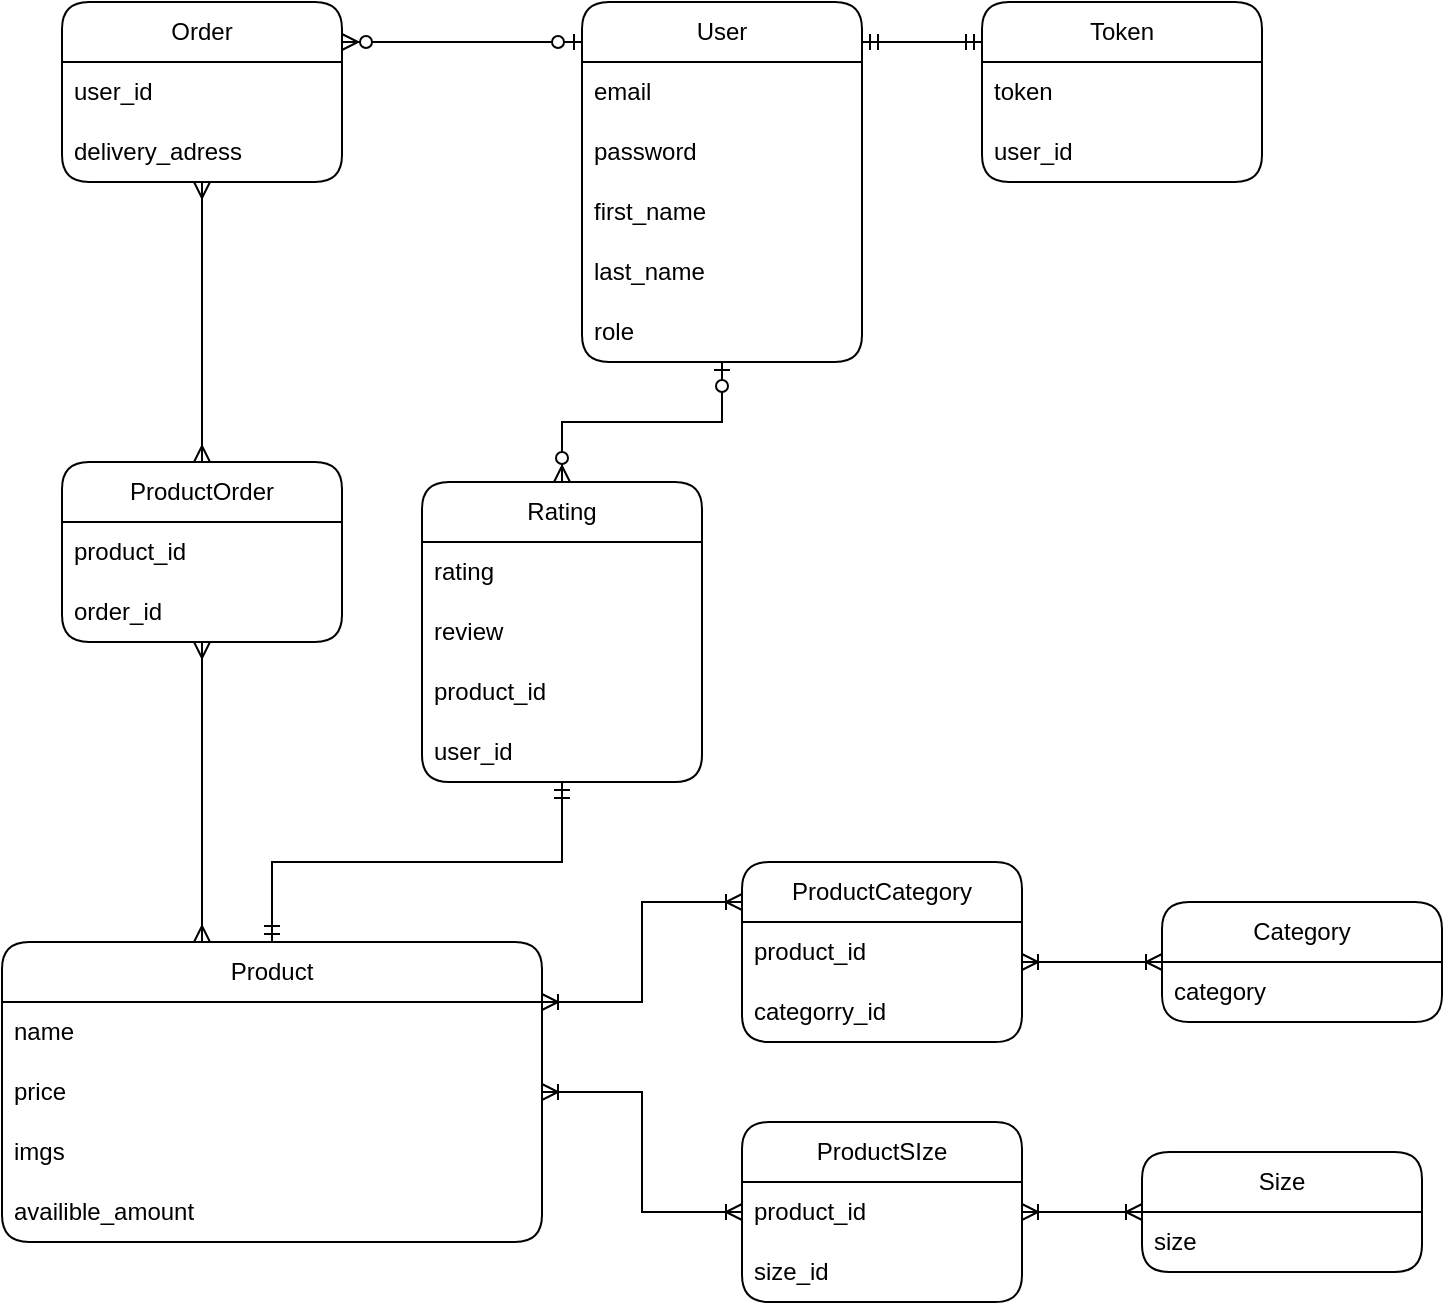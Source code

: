 <mxfile version="21.6.1" type="github">
  <diagram name="Page-1" id="npsC1K5vf8Hy_jDjsY1r">
    <mxGraphModel dx="1434" dy="822" grid="1" gridSize="10" guides="1" tooltips="1" connect="1" arrows="0" fold="1" page="1" pageScale="1" pageWidth="1169" pageHeight="827" math="0" shadow="0">
      <root>
        <mxCell id="0" />
        <mxCell id="1" parent="0" />
        <mxCell id="uVw6nBdHUkKsFneo0DPA-1" value="&lt;div&gt;User&lt;/div&gt;" style="swimlane;fontStyle=0;childLayout=stackLayout;horizontal=1;startSize=30;horizontalStack=0;resizeParent=1;resizeParentMax=0;resizeLast=0;collapsible=1;marginBottom=0;whiteSpace=wrap;html=1;rounded=1;" vertex="1" parent="1">
          <mxGeometry x="540" y="80" width="140" height="180" as="geometry" />
        </mxCell>
        <mxCell id="uVw6nBdHUkKsFneo0DPA-2" value="email&lt;span style=&quot;white-space: pre;&quot;&gt;&#x9;&lt;br&gt;&lt;/span&gt;" style="text;strokeColor=none;fillColor=none;align=left;verticalAlign=middle;spacingLeft=4;spacingRight=4;overflow=hidden;points=[[0,0.5],[1,0.5]];portConstraint=eastwest;rotatable=0;whiteSpace=wrap;html=1;rounded=1;" vertex="1" parent="uVw6nBdHUkKsFneo0DPA-1">
          <mxGeometry y="30" width="140" height="30" as="geometry" />
        </mxCell>
        <mxCell id="uVw6nBdHUkKsFneo0DPA-3" value="password" style="text;strokeColor=none;fillColor=none;align=left;verticalAlign=middle;spacingLeft=4;spacingRight=4;overflow=hidden;points=[[0,0.5],[1,0.5]];portConstraint=eastwest;rotatable=0;whiteSpace=wrap;html=1;rounded=1;" vertex="1" parent="uVw6nBdHUkKsFneo0DPA-1">
          <mxGeometry y="60" width="140" height="30" as="geometry" />
        </mxCell>
        <mxCell id="uVw6nBdHUkKsFneo0DPA-4" value="first_name" style="text;strokeColor=none;fillColor=none;align=left;verticalAlign=middle;spacingLeft=4;spacingRight=4;overflow=hidden;points=[[0,0.5],[1,0.5]];portConstraint=eastwest;rotatable=0;whiteSpace=wrap;html=1;rounded=1;" vertex="1" parent="uVw6nBdHUkKsFneo0DPA-1">
          <mxGeometry y="90" width="140" height="30" as="geometry" />
        </mxCell>
        <mxCell id="uVw6nBdHUkKsFneo0DPA-5" value="last_name" style="text;strokeColor=none;fillColor=none;align=left;verticalAlign=middle;spacingLeft=4;spacingRight=4;overflow=hidden;points=[[0,0.5],[1,0.5]];portConstraint=eastwest;rotatable=0;whiteSpace=wrap;html=1;rounded=1;" vertex="1" parent="uVw6nBdHUkKsFneo0DPA-1">
          <mxGeometry y="120" width="140" height="30" as="geometry" />
        </mxCell>
        <mxCell id="uVw6nBdHUkKsFneo0DPA-6" value="role" style="text;strokeColor=none;fillColor=none;align=left;verticalAlign=middle;spacingLeft=4;spacingRight=4;overflow=hidden;points=[[0,0.5],[1,0.5]];portConstraint=eastwest;rotatable=0;whiteSpace=wrap;html=1;rounded=1;" vertex="1" parent="uVw6nBdHUkKsFneo0DPA-1">
          <mxGeometry y="150" width="140" height="30" as="geometry" />
        </mxCell>
        <mxCell id="uVw6nBdHUkKsFneo0DPA-14" value="Token" style="swimlane;fontStyle=0;childLayout=stackLayout;horizontal=1;startSize=30;horizontalStack=0;resizeParent=1;resizeParentMax=0;resizeLast=0;collapsible=1;marginBottom=0;whiteSpace=wrap;html=1;rounded=1;" vertex="1" parent="1">
          <mxGeometry x="740" y="80" width="140" height="90" as="geometry" />
        </mxCell>
        <mxCell id="uVw6nBdHUkKsFneo0DPA-15" value="token" style="text;strokeColor=none;fillColor=none;align=left;verticalAlign=middle;spacingLeft=4;spacingRight=4;overflow=hidden;points=[[0,0.5],[1,0.5]];portConstraint=eastwest;rotatable=0;whiteSpace=wrap;html=1;rounded=1;" vertex="1" parent="uVw6nBdHUkKsFneo0DPA-14">
          <mxGeometry y="30" width="140" height="30" as="geometry" />
        </mxCell>
        <mxCell id="uVw6nBdHUkKsFneo0DPA-16" value="user_id" style="text;strokeColor=none;fillColor=none;align=left;verticalAlign=middle;spacingLeft=4;spacingRight=4;overflow=hidden;points=[[0,0.5],[1,0.5]];portConstraint=eastwest;rotatable=0;whiteSpace=wrap;html=1;rounded=1;" vertex="1" parent="uVw6nBdHUkKsFneo0DPA-14">
          <mxGeometry y="60" width="140" height="30" as="geometry" />
        </mxCell>
        <mxCell id="uVw6nBdHUkKsFneo0DPA-19" value="Size" style="swimlane;fontStyle=0;childLayout=stackLayout;horizontal=1;startSize=30;horizontalStack=0;resizeParent=1;resizeParentMax=0;resizeLast=0;collapsible=1;marginBottom=0;whiteSpace=wrap;html=1;rounded=1;" vertex="1" parent="1">
          <mxGeometry x="820" y="655" width="140" height="60" as="geometry" />
        </mxCell>
        <mxCell id="uVw6nBdHUkKsFneo0DPA-20" value="size" style="text;strokeColor=none;fillColor=none;align=left;verticalAlign=middle;spacingLeft=4;spacingRight=4;overflow=hidden;points=[[0,0.5],[1,0.5]];portConstraint=eastwest;rotatable=0;whiteSpace=wrap;html=1;rounded=1;" vertex="1" parent="uVw6nBdHUkKsFneo0DPA-19">
          <mxGeometry y="30" width="140" height="30" as="geometry" />
        </mxCell>
        <mxCell id="uVw6nBdHUkKsFneo0DPA-27" value="Category" style="swimlane;fontStyle=0;childLayout=stackLayout;horizontal=1;startSize=30;horizontalStack=0;resizeParent=1;resizeParentMax=0;resizeLast=0;collapsible=1;marginBottom=0;whiteSpace=wrap;html=1;rounded=1;" vertex="1" parent="1">
          <mxGeometry x="830" y="530" width="140" height="60" as="geometry" />
        </mxCell>
        <mxCell id="uVw6nBdHUkKsFneo0DPA-28" value="category" style="text;strokeColor=none;fillColor=none;align=left;verticalAlign=middle;spacingLeft=4;spacingRight=4;overflow=hidden;points=[[0,0.5],[1,0.5]];portConstraint=eastwest;rotatable=0;whiteSpace=wrap;html=1;rounded=1;" vertex="1" parent="uVw6nBdHUkKsFneo0DPA-27">
          <mxGeometry y="30" width="140" height="30" as="geometry" />
        </mxCell>
        <mxCell id="uVw6nBdHUkKsFneo0DPA-29" value="Product" style="swimlane;fontStyle=0;childLayout=stackLayout;horizontal=1;startSize=30;horizontalStack=0;resizeParent=1;resizeParentMax=0;resizeLast=0;collapsible=1;marginBottom=0;whiteSpace=wrap;html=1;rounded=1;shadow=0;glass=0;swimlaneLine=1;" vertex="1" parent="1">
          <mxGeometry x="250" y="550" width="270" height="150" as="geometry">
            <mxRectangle x="260" y="560" width="80" height="30" as="alternateBounds" />
          </mxGeometry>
        </mxCell>
        <mxCell id="uVw6nBdHUkKsFneo0DPA-30" value="name" style="text;strokeColor=none;fillColor=none;align=left;verticalAlign=middle;spacingLeft=4;spacingRight=4;overflow=hidden;points=[[0,0.5],[1,0.5]];portConstraint=eastwest;rotatable=0;whiteSpace=wrap;html=1;rounded=1;" vertex="1" parent="uVw6nBdHUkKsFneo0DPA-29">
          <mxGeometry y="30" width="270" height="30" as="geometry" />
        </mxCell>
        <mxCell id="uVw6nBdHUkKsFneo0DPA-31" value="price" style="text;strokeColor=none;fillColor=none;align=left;verticalAlign=middle;spacingLeft=4;spacingRight=4;overflow=hidden;points=[[0,0.5],[1,0.5]];portConstraint=eastwest;rotatable=0;whiteSpace=wrap;html=1;rounded=1;" vertex="1" parent="uVw6nBdHUkKsFneo0DPA-29">
          <mxGeometry y="60" width="270" height="30" as="geometry" />
        </mxCell>
        <mxCell id="uVw6nBdHUkKsFneo0DPA-32" value="imgs" style="text;strokeColor=none;fillColor=none;align=left;verticalAlign=middle;spacingLeft=4;spacingRight=4;overflow=hidden;points=[[0,0.5],[1,0.5]];portConstraint=eastwest;rotatable=0;whiteSpace=wrap;html=1;rounded=1;" vertex="1" parent="uVw6nBdHUkKsFneo0DPA-29">
          <mxGeometry y="90" width="270" height="30" as="geometry" />
        </mxCell>
        <mxCell id="uVw6nBdHUkKsFneo0DPA-33" value="availible_amount" style="text;strokeColor=none;fillColor=none;align=left;verticalAlign=middle;spacingLeft=4;spacingRight=4;overflow=hidden;points=[[0,0.5],[1,0.5]];portConstraint=eastwest;rotatable=0;whiteSpace=wrap;html=1;rounded=1;" vertex="1" parent="uVw6nBdHUkKsFneo0DPA-29">
          <mxGeometry y="120" width="270" height="30" as="geometry" />
        </mxCell>
        <mxCell id="uVw6nBdHUkKsFneo0DPA-41" value="Rating" style="swimlane;fontStyle=0;childLayout=stackLayout;horizontal=1;startSize=30;horizontalStack=0;resizeParent=1;resizeParentMax=0;resizeLast=0;collapsible=1;marginBottom=0;whiteSpace=wrap;html=1;rounded=1;" vertex="1" parent="1">
          <mxGeometry x="460" y="320" width="140" height="150" as="geometry" />
        </mxCell>
        <mxCell id="uVw6nBdHUkKsFneo0DPA-42" value="rating" style="text;strokeColor=none;fillColor=none;align=left;verticalAlign=middle;spacingLeft=4;spacingRight=4;overflow=hidden;points=[[0,0.5],[1,0.5]];portConstraint=eastwest;rotatable=0;whiteSpace=wrap;html=1;rounded=1;" vertex="1" parent="uVw6nBdHUkKsFneo0DPA-41">
          <mxGeometry y="30" width="140" height="30" as="geometry" />
        </mxCell>
        <mxCell id="uVw6nBdHUkKsFneo0DPA-43" value="review" style="text;strokeColor=none;fillColor=none;align=left;verticalAlign=middle;spacingLeft=4;spacingRight=4;overflow=hidden;points=[[0,0.5],[1,0.5]];portConstraint=eastwest;rotatable=0;whiteSpace=wrap;html=1;rounded=1;" vertex="1" parent="uVw6nBdHUkKsFneo0DPA-41">
          <mxGeometry y="60" width="140" height="30" as="geometry" />
        </mxCell>
        <mxCell id="uVw6nBdHUkKsFneo0DPA-45" value="product_id" style="text;strokeColor=none;fillColor=none;align=left;verticalAlign=middle;spacingLeft=4;spacingRight=4;overflow=hidden;points=[[0,0.5],[1,0.5]];portConstraint=eastwest;rotatable=0;whiteSpace=wrap;html=1;rounded=1;" vertex="1" parent="uVw6nBdHUkKsFneo0DPA-41">
          <mxGeometry y="90" width="140" height="30" as="geometry" />
        </mxCell>
        <mxCell id="uVw6nBdHUkKsFneo0DPA-46" value="user_id" style="text;strokeColor=none;fillColor=none;align=left;verticalAlign=middle;spacingLeft=4;spacingRight=4;overflow=hidden;points=[[0,0.5],[1,0.5]];portConstraint=eastwest;rotatable=0;whiteSpace=wrap;html=1;rounded=1;" vertex="1" parent="uVw6nBdHUkKsFneo0DPA-41">
          <mxGeometry y="120" width="140" height="30" as="geometry" />
        </mxCell>
        <mxCell id="uVw6nBdHUkKsFneo0DPA-48" value="Order" style="swimlane;fontStyle=0;childLayout=stackLayout;horizontal=1;startSize=30;horizontalStack=0;resizeParent=1;resizeParentMax=0;resizeLast=0;collapsible=1;marginBottom=0;whiteSpace=wrap;html=1;rounded=1;" vertex="1" parent="1">
          <mxGeometry x="280" y="80" width="140" height="90" as="geometry" />
        </mxCell>
        <mxCell id="uVw6nBdHUkKsFneo0DPA-49" value="user_id" style="text;strokeColor=none;fillColor=none;align=left;verticalAlign=middle;spacingLeft=4;spacingRight=4;overflow=hidden;points=[[0,0.5],[1,0.5]];portConstraint=eastwest;rotatable=0;whiteSpace=wrap;html=1;rounded=1;" vertex="1" parent="uVw6nBdHUkKsFneo0DPA-48">
          <mxGeometry y="30" width="140" height="30" as="geometry" />
        </mxCell>
        <mxCell id="uVw6nBdHUkKsFneo0DPA-50" value="delivery_adress" style="text;strokeColor=none;fillColor=none;align=left;verticalAlign=middle;spacingLeft=4;spacingRight=4;overflow=hidden;points=[[0,0.5],[1,0.5]];portConstraint=eastwest;rotatable=0;whiteSpace=wrap;html=1;rounded=1;" vertex="1" parent="uVw6nBdHUkKsFneo0DPA-48">
          <mxGeometry y="60" width="140" height="30" as="geometry" />
        </mxCell>
        <mxCell id="uVw6nBdHUkKsFneo0DPA-58" value="" style="fontSize=12;html=1;endArrow=ERmandOne;startArrow=ERmandOne;rounded=0;edgeStyle=orthogonalEdgeStyle;" edge="1" parent="1" source="uVw6nBdHUkKsFneo0DPA-1" target="uVw6nBdHUkKsFneo0DPA-14">
          <mxGeometry width="100" height="100" relative="1" as="geometry">
            <mxPoint x="480" y="480" as="sourcePoint" />
            <mxPoint x="580" y="380" as="targetPoint" />
            <Array as="points">
              <mxPoint x="730" y="100" />
              <mxPoint x="730" y="100" />
            </Array>
          </mxGeometry>
        </mxCell>
        <mxCell id="uVw6nBdHUkKsFneo0DPA-59" value="" style="edgeStyle=orthogonalEdgeStyle;fontSize=12;html=1;endArrow=ERzeroToMany;startArrow=ERzeroToOne;rounded=0;" edge="1" parent="1" source="uVw6nBdHUkKsFneo0DPA-1" target="uVw6nBdHUkKsFneo0DPA-48">
          <mxGeometry width="100" height="100" relative="1" as="geometry">
            <mxPoint x="480" y="480" as="sourcePoint" />
            <mxPoint x="580" y="380" as="targetPoint" />
            <Array as="points">
              <mxPoint x="430" y="100" />
              <mxPoint x="430" y="100" />
            </Array>
          </mxGeometry>
        </mxCell>
        <mxCell id="uVw6nBdHUkKsFneo0DPA-60" value="" style="edgeStyle=orthogonalEdgeStyle;fontSize=12;html=1;endArrow=ERzeroToMany;startArrow=ERzeroToOne;rounded=0;" edge="1" parent="1" source="uVw6nBdHUkKsFneo0DPA-1" target="uVw6nBdHUkKsFneo0DPA-41">
          <mxGeometry width="100" height="100" relative="1" as="geometry">
            <mxPoint x="480" y="480" as="sourcePoint" />
            <mxPoint x="580" y="380" as="targetPoint" />
          </mxGeometry>
        </mxCell>
        <mxCell id="uVw6nBdHUkKsFneo0DPA-61" value="" style="edgeStyle=orthogonalEdgeStyle;fontSize=12;html=1;endArrow=ERmandOne;startArrow=ERmandOne;rounded=0;" edge="1" parent="1" source="uVw6nBdHUkKsFneo0DPA-29" target="uVw6nBdHUkKsFneo0DPA-41">
          <mxGeometry width="100" height="100" relative="1" as="geometry">
            <mxPoint x="480" y="480" as="sourcePoint" />
            <mxPoint x="580" y="380" as="targetPoint" />
          </mxGeometry>
        </mxCell>
        <mxCell id="uVw6nBdHUkKsFneo0DPA-63" value="" style="edgeStyle=orthogonalEdgeStyle;fontSize=12;html=1;endArrow=ERoneToMany;startArrow=ERoneToMany;rounded=0;" edge="1" parent="1" source="uVw6nBdHUkKsFneo0DPA-38" target="uVw6nBdHUkKsFneo0DPA-27">
          <mxGeometry width="100" height="100" relative="1" as="geometry">
            <mxPoint x="480" y="480" as="sourcePoint" />
            <mxPoint x="580" y="380" as="targetPoint" />
            <Array as="points">
              <mxPoint x="810" y="560" />
              <mxPoint x="810" y="560" />
            </Array>
          </mxGeometry>
        </mxCell>
        <mxCell id="uVw6nBdHUkKsFneo0DPA-65" value="" style="edgeStyle=orthogonalEdgeStyle;fontSize=12;html=1;endArrow=ERoneToMany;startArrow=ERoneToMany;rounded=0;" edge="1" parent="1" source="uVw6nBdHUkKsFneo0DPA-29" target="uVw6nBdHUkKsFneo0DPA-38">
          <mxGeometry width="100" height="100" relative="1" as="geometry">
            <mxPoint x="530" y="635" as="sourcePoint" />
            <mxPoint x="820" y="590" as="targetPoint" />
            <Array as="points">
              <mxPoint x="570" y="580" />
              <mxPoint x="570" y="530" />
            </Array>
          </mxGeometry>
        </mxCell>
        <mxCell id="uVw6nBdHUkKsFneo0DPA-38" value="ProductCategory" style="swimlane;fontStyle=0;childLayout=stackLayout;horizontal=1;startSize=30;horizontalStack=0;resizeParent=1;resizeParentMax=0;resizeLast=0;collapsible=1;marginBottom=0;whiteSpace=wrap;html=1;rounded=1;" vertex="1" parent="1">
          <mxGeometry x="620" y="510" width="140" height="90" as="geometry" />
        </mxCell>
        <mxCell id="uVw6nBdHUkKsFneo0DPA-39" value="product_id" style="text;strokeColor=none;fillColor=none;align=left;verticalAlign=middle;spacingLeft=4;spacingRight=4;overflow=hidden;points=[[0,0.5],[1,0.5]];portConstraint=eastwest;rotatable=0;whiteSpace=wrap;html=1;rounded=1;" vertex="1" parent="uVw6nBdHUkKsFneo0DPA-38">
          <mxGeometry y="30" width="140" height="30" as="geometry" />
        </mxCell>
        <mxCell id="uVw6nBdHUkKsFneo0DPA-40" value="categorry_id" style="text;strokeColor=none;fillColor=none;align=left;verticalAlign=middle;spacingLeft=4;spacingRight=4;overflow=hidden;points=[[0,0.5],[1,0.5]];portConstraint=eastwest;rotatable=0;whiteSpace=wrap;html=1;rounded=1;" vertex="1" parent="uVw6nBdHUkKsFneo0DPA-38">
          <mxGeometry y="60" width="140" height="30" as="geometry" />
        </mxCell>
        <mxCell id="uVw6nBdHUkKsFneo0DPA-67" value="" style="edgeStyle=entityRelationEdgeStyle;fontSize=12;html=1;endArrow=ERoneToMany;startArrow=ERoneToMany;rounded=0;" edge="1" parent="1" source="uVw6nBdHUkKsFneo0DPA-34" target="uVw6nBdHUkKsFneo0DPA-19">
          <mxGeometry width="100" height="100" relative="1" as="geometry">
            <mxPoint x="480" y="480" as="sourcePoint" />
            <mxPoint x="580" y="380" as="targetPoint" />
          </mxGeometry>
        </mxCell>
        <mxCell id="uVw6nBdHUkKsFneo0DPA-68" value="" style="edgeStyle=orthogonalEdgeStyle;fontSize=12;html=1;endArrow=ERoneToMany;startArrow=ERoneToMany;rounded=0;" edge="1" parent="1" source="uVw6nBdHUkKsFneo0DPA-29" target="uVw6nBdHUkKsFneo0DPA-34">
          <mxGeometry width="100" height="100" relative="1" as="geometry">
            <mxPoint x="530" y="635" as="sourcePoint" />
            <mxPoint x="820" y="710" as="targetPoint" />
          </mxGeometry>
        </mxCell>
        <mxCell id="uVw6nBdHUkKsFneo0DPA-34" value="ProductSIze" style="swimlane;fontStyle=0;childLayout=stackLayout;horizontal=1;startSize=30;horizontalStack=0;resizeParent=1;resizeParentMax=0;resizeLast=0;collapsible=1;marginBottom=0;whiteSpace=wrap;html=1;rounded=1;" vertex="1" parent="1">
          <mxGeometry x="620" y="640" width="140" height="90" as="geometry" />
        </mxCell>
        <mxCell id="uVw6nBdHUkKsFneo0DPA-35" value="product_id" style="text;strokeColor=none;fillColor=none;align=left;verticalAlign=middle;spacingLeft=4;spacingRight=4;overflow=hidden;points=[[0,0.5],[1,0.5]];portConstraint=eastwest;rotatable=0;whiteSpace=wrap;html=1;rounded=1;" vertex="1" parent="uVw6nBdHUkKsFneo0DPA-34">
          <mxGeometry y="30" width="140" height="30" as="geometry" />
        </mxCell>
        <mxCell id="uVw6nBdHUkKsFneo0DPA-36" value="size_id" style="text;strokeColor=none;fillColor=none;align=left;verticalAlign=middle;spacingLeft=4;spacingRight=4;overflow=hidden;points=[[0,0.5],[1,0.5]];portConstraint=eastwest;rotatable=0;whiteSpace=wrap;html=1;rounded=1;" vertex="1" parent="uVw6nBdHUkKsFneo0DPA-34">
          <mxGeometry y="60" width="140" height="30" as="geometry" />
        </mxCell>
        <mxCell id="uVw6nBdHUkKsFneo0DPA-69" value="" style="edgeStyle=orthogonalEdgeStyle;fontSize=12;html=1;endArrow=ERmany;startArrow=ERmany;rounded=0;" edge="1" parent="1" source="uVw6nBdHUkKsFneo0DPA-52" target="uVw6nBdHUkKsFneo0DPA-48">
          <mxGeometry width="100" height="100" relative="1" as="geometry">
            <mxPoint x="480" y="480" as="sourcePoint" />
            <mxPoint x="580" y="380" as="targetPoint" />
          </mxGeometry>
        </mxCell>
        <mxCell id="uVw6nBdHUkKsFneo0DPA-70" value="" style="edgeStyle=orthogonalEdgeStyle;fontSize=12;html=1;endArrow=ERmany;startArrow=ERmany;rounded=0;" edge="1" parent="1" source="uVw6nBdHUkKsFneo0DPA-29" target="uVw6nBdHUkKsFneo0DPA-52">
          <mxGeometry width="100" height="100" relative="1" as="geometry">
            <mxPoint x="385" y="550" as="sourcePoint" />
            <mxPoint x="350" y="170" as="targetPoint" />
            <Array as="points">
              <mxPoint x="350" y="510" />
              <mxPoint x="350" y="510" />
            </Array>
          </mxGeometry>
        </mxCell>
        <mxCell id="uVw6nBdHUkKsFneo0DPA-52" value="ProductOrder" style="swimlane;fontStyle=0;childLayout=stackLayout;horizontal=1;startSize=30;horizontalStack=0;resizeParent=1;resizeParentMax=0;resizeLast=0;collapsible=1;marginBottom=0;whiteSpace=wrap;html=1;rounded=1;" vertex="1" parent="1">
          <mxGeometry x="280" y="310" width="140" height="90" as="geometry" />
        </mxCell>
        <mxCell id="uVw6nBdHUkKsFneo0DPA-53" value="product_id" style="text;strokeColor=none;fillColor=none;align=left;verticalAlign=middle;spacingLeft=4;spacingRight=4;overflow=hidden;points=[[0,0.5],[1,0.5]];portConstraint=eastwest;rotatable=0;whiteSpace=wrap;html=1;rounded=1;" vertex="1" parent="uVw6nBdHUkKsFneo0DPA-52">
          <mxGeometry y="30" width="140" height="30" as="geometry" />
        </mxCell>
        <mxCell id="uVw6nBdHUkKsFneo0DPA-54" value="order_id" style="text;strokeColor=none;fillColor=none;align=left;verticalAlign=middle;spacingLeft=4;spacingRight=4;overflow=hidden;points=[[0,0.5],[1,0.5]];portConstraint=eastwest;rotatable=0;whiteSpace=wrap;html=1;rounded=1;" vertex="1" parent="uVw6nBdHUkKsFneo0DPA-52">
          <mxGeometry y="60" width="140" height="30" as="geometry" />
        </mxCell>
      </root>
    </mxGraphModel>
  </diagram>
</mxfile>
